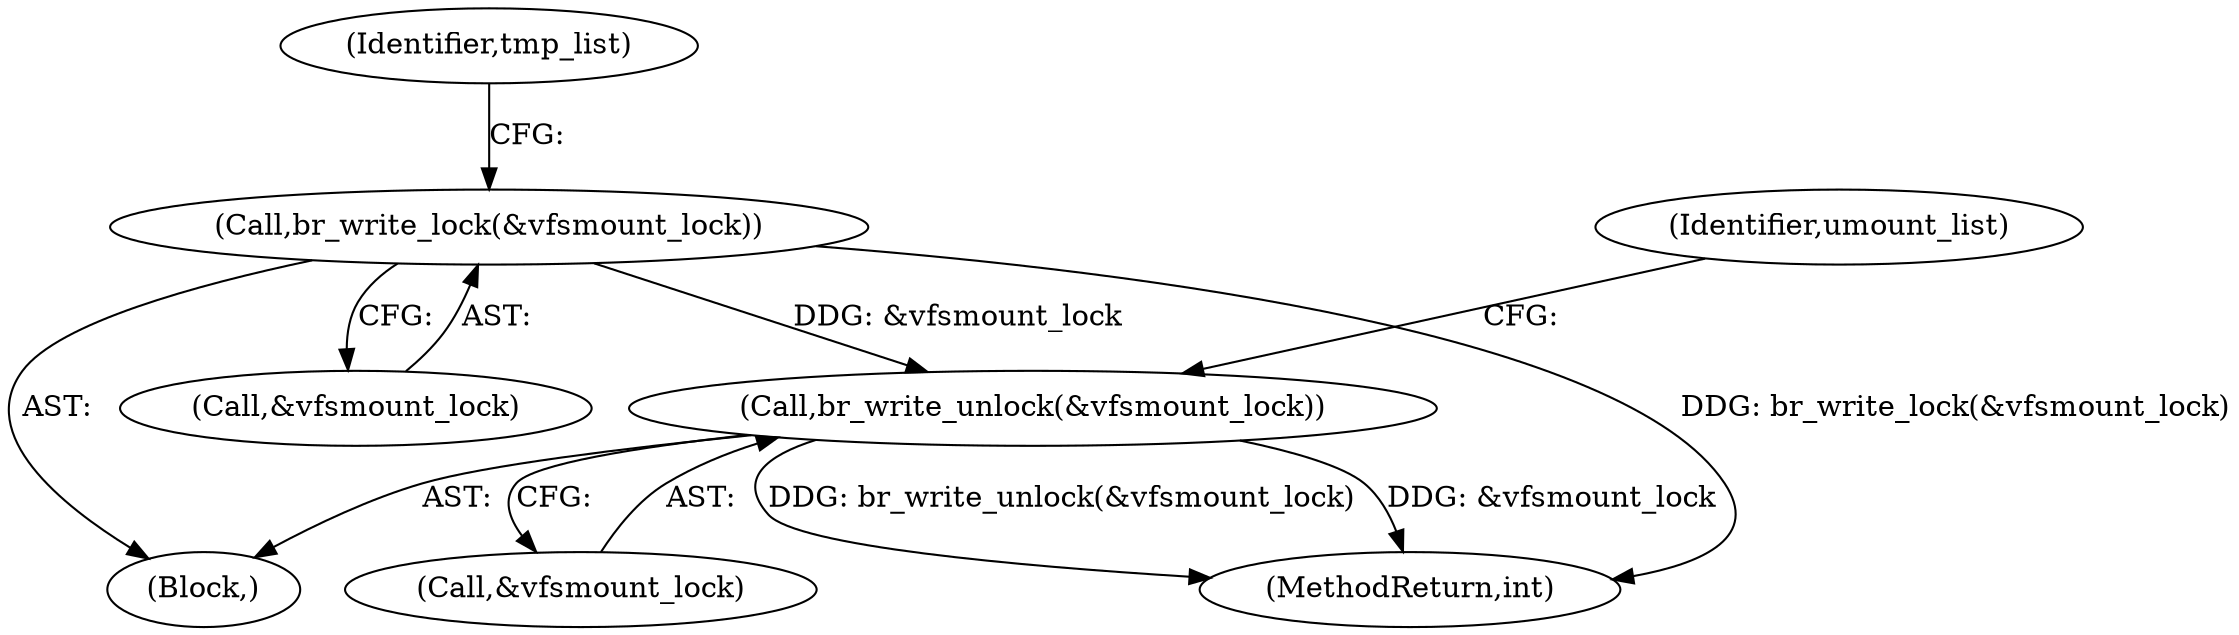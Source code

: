 digraph "0_linux_132c94e31b8bca8ea921f9f96a57d684fa4ae0a9_1@API" {
"1000233" [label="(Call,br_write_lock(&vfsmount_lock))"];
"1000247" [label="(Call,br_write_unlock(&vfsmount_lock))"];
"1000234" [label="(Call,&vfsmount_lock)"];
"1000107" [label="(Block,)"];
"1000240" [label="(Identifier,tmp_list)"];
"1000233" [label="(Call,br_write_lock(&vfsmount_lock))"];
"1000248" [label="(Call,&vfsmount_lock)"];
"1000252" [label="(Identifier,umount_list)"];
"1000247" [label="(Call,br_write_unlock(&vfsmount_lock))"];
"1000255" [label="(MethodReturn,int)"];
"1000233" -> "1000107"  [label="AST: "];
"1000233" -> "1000234"  [label="CFG: "];
"1000234" -> "1000233"  [label="AST: "];
"1000240" -> "1000233"  [label="CFG: "];
"1000233" -> "1000255"  [label="DDG: br_write_lock(&vfsmount_lock)"];
"1000233" -> "1000247"  [label="DDG: &vfsmount_lock"];
"1000247" -> "1000107"  [label="AST: "];
"1000247" -> "1000248"  [label="CFG: "];
"1000248" -> "1000247"  [label="AST: "];
"1000252" -> "1000247"  [label="CFG: "];
"1000247" -> "1000255"  [label="DDG: &vfsmount_lock"];
"1000247" -> "1000255"  [label="DDG: br_write_unlock(&vfsmount_lock)"];
}
